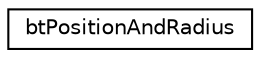digraph "Graphical Class Hierarchy"
{
  edge [fontname="Helvetica",fontsize="10",labelfontname="Helvetica",labelfontsize="10"];
  node [fontname="Helvetica",fontsize="10",shape=record];
  rankdir="LR";
  Node1 [label="btPositionAndRadius",height=0.2,width=0.4,color="black", fillcolor="white", style="filled",URL="$structbt_position_and_radius.html"];
}
